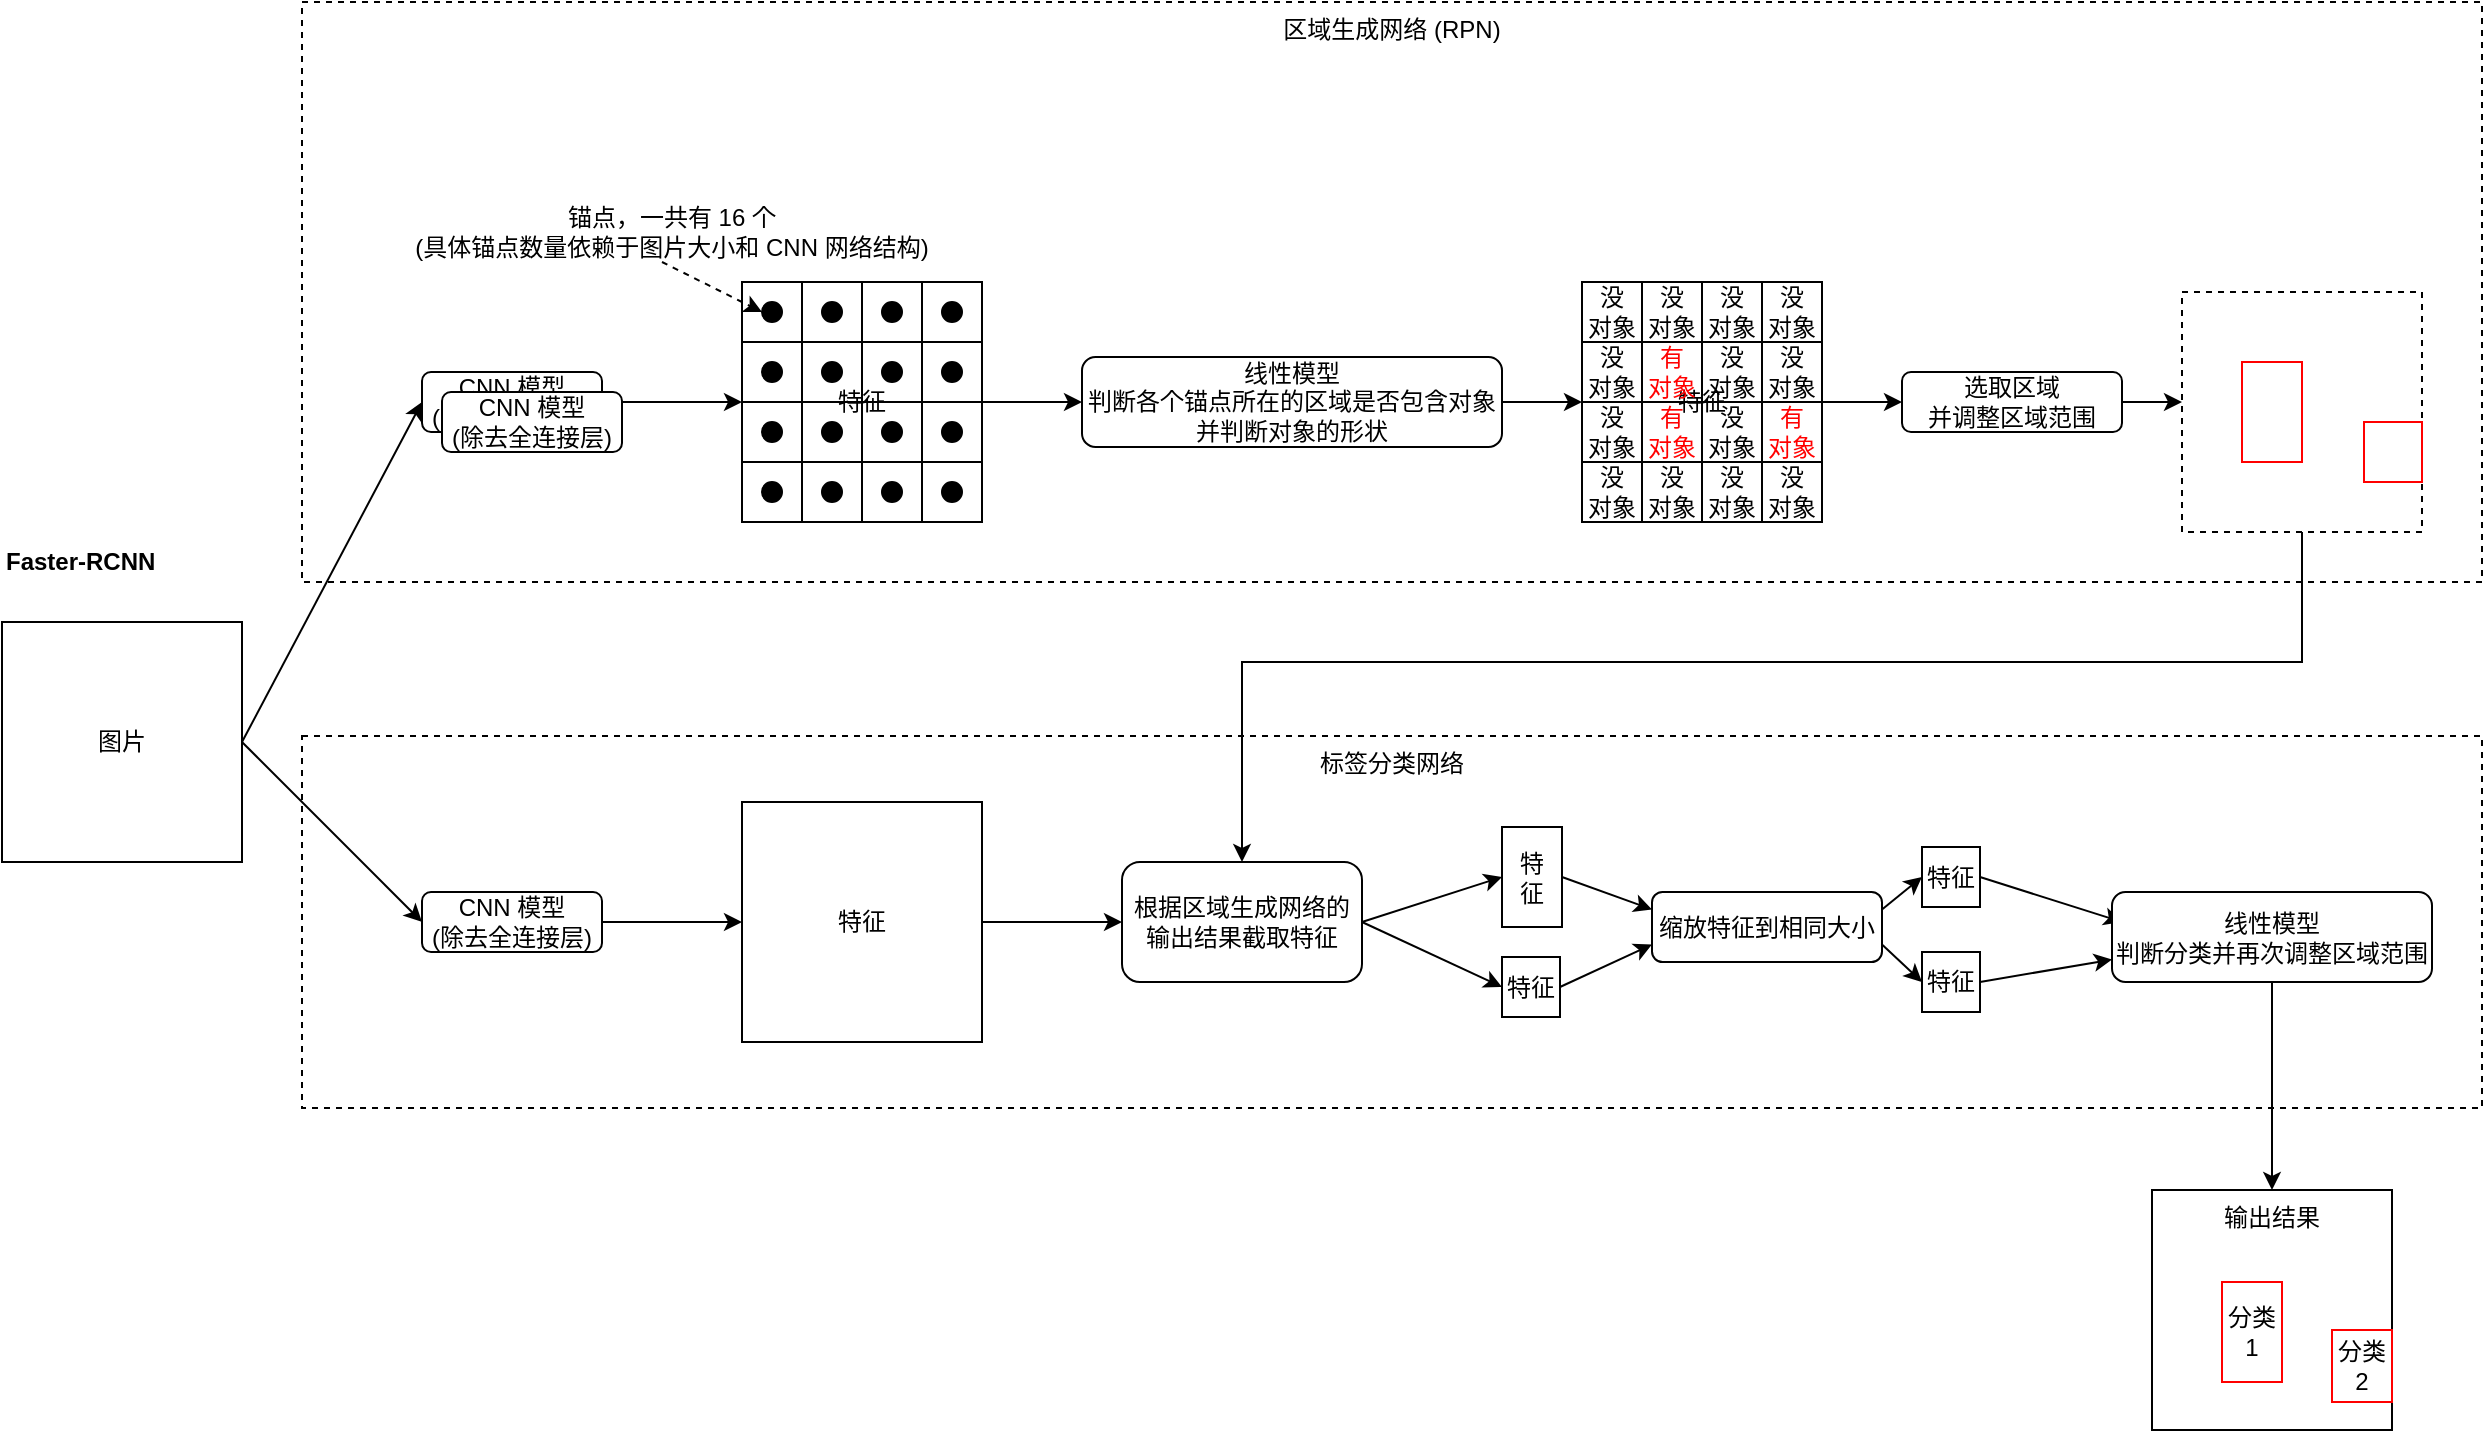<mxfile version="13.6.2" type="device"><diagram id="Btc5oF7qLQXWK9t3lB8u" name="Page-1"><mxGraphModel dx="1574" dy="2288" grid="1" gridSize="10" guides="1" tooltips="1" connect="1" arrows="1" fold="1" page="1" pageScale="1" pageWidth="827" pageHeight="1169" math="0" shadow="0"><root><mxCell id="0"/><mxCell id="1" parent="0"/><mxCell id="vnjPZSHBf0OG-vAJDKPx-126" value="标签分类网络" style="rounded=0;whiteSpace=wrap;html=1;align=center;dashed=1;verticalAlign=top;" parent="1" vertex="1"><mxGeometry x="190" y="317" width="1090" height="186" as="geometry"/></mxCell><mxCell id="vnjPZSHBf0OG-vAJDKPx-9" value="区域生成网络 (RPN)" style="rounded=0;whiteSpace=wrap;html=1;align=center;dashed=1;verticalAlign=top;" parent="1" vertex="1"><mxGeometry x="190" y="-50" width="1090" height="290" as="geometry"/></mxCell><mxCell id="vnjPZSHBf0OG-vAJDKPx-103" style="edgeStyle=none;rounded=0;orthogonalLoop=1;jettySize=auto;html=1;exitX=1;exitY=0.5;exitDx=0;exitDy=0;fontColor=#000000;entryX=0;entryY=0.5;entryDx=0;entryDy=0;" parent="1" source="vnjPZSHBf0OG-vAJDKPx-21" target="vnjPZSHBf0OG-vAJDKPx-102" edge="1"><mxGeometry relative="1" as="geometry"><mxPoint x="590" y="390" as="targetPoint"/></mxGeometry></mxCell><mxCell id="vnjPZSHBf0OG-vAJDKPx-104" style="edgeStyle=orthogonalEdgeStyle;rounded=0;orthogonalLoop=1;jettySize=auto;html=1;exitX=0.5;exitY=1;exitDx=0;exitDy=0;entryX=0.5;entryY=0;entryDx=0;entryDy=0;fontColor=#000000;" parent="1" source="vnjPZSHBf0OG-vAJDKPx-101" target="vnjPZSHBf0OG-vAJDKPx-102" edge="1"><mxGeometry relative="1" as="geometry"><Array as="points"><mxPoint x="1190" y="280"/><mxPoint x="660" y="280"/></Array></mxGeometry></mxCell><mxCell id="vnjPZSHBf0OG-vAJDKPx-101" value="" style="rounded=0;whiteSpace=wrap;html=1;dashed=1;" parent="1" vertex="1"><mxGeometry x="1130" y="95" width="120" height="120" as="geometry"/></mxCell><mxCell id="vnjPZSHBf0OG-vAJDKPx-5" style="rounded=0;orthogonalLoop=1;jettySize=auto;html=1;exitX=1;exitY=0.5;exitDx=0;exitDy=0;entryX=0;entryY=0.5;entryDx=0;entryDy=0;" parent="1" source="vnjPZSHBf0OG-vAJDKPx-1" target="vnjPZSHBf0OG-vAJDKPx-3" edge="1"><mxGeometry relative="1" as="geometry"/></mxCell><mxCell id="vnjPZSHBf0OG-vAJDKPx-6" style="edgeStyle=none;rounded=0;orthogonalLoop=1;jettySize=auto;html=1;exitX=1;exitY=0.5;exitDx=0;exitDy=0;entryX=0;entryY=0.5;entryDx=0;entryDy=0;" parent="1" source="vnjPZSHBf0OG-vAJDKPx-1" target="vnjPZSHBf0OG-vAJDKPx-4" edge="1"><mxGeometry relative="1" as="geometry"/></mxCell><mxCell id="vnjPZSHBf0OG-vAJDKPx-1" value="图片" style="rounded=0;whiteSpace=wrap;html=1;" parent="1" vertex="1"><mxGeometry x="40" y="260" width="120" height="120" as="geometry"/></mxCell><mxCell id="vnjPZSHBf0OG-vAJDKPx-2" value="Faster-RCNN" style="text;html=1;strokeColor=none;fillColor=none;align=left;verticalAlign=middle;whiteSpace=wrap;rounded=0;fontStyle=1" parent="1" vertex="1"><mxGeometry x="40" y="220" width="120" height="20" as="geometry"/></mxCell><mxCell id="vnjPZSHBf0OG-vAJDKPx-13" style="edgeStyle=none;rounded=0;orthogonalLoop=1;jettySize=auto;html=1;exitX=1;exitY=0.5;exitDx=0;exitDy=0;entryX=0;entryY=0.5;entryDx=0;entryDy=0;" parent="1" source="vnjPZSHBf0OG-vAJDKPx-3" target="vnjPZSHBf0OG-vAJDKPx-11" edge="1"><mxGeometry relative="1" as="geometry"/></mxCell><mxCell id="vnjPZSHBf0OG-vAJDKPx-3" value="CNN 模型&lt;br&gt;(除去全连接层)" style="rounded=1;whiteSpace=wrap;html=1;align=center;" parent="1" vertex="1"><mxGeometry x="250" y="135" width="90" height="30" as="geometry"/></mxCell><mxCell id="vnjPZSHBf0OG-vAJDKPx-14" style="edgeStyle=none;rounded=0;orthogonalLoop=1;jettySize=auto;html=1;exitX=1;exitY=0.5;exitDx=0;exitDy=0;entryX=0;entryY=0.5;entryDx=0;entryDy=0;" parent="1" source="vnjPZSHBf0OG-vAJDKPx-4" edge="1"><mxGeometry relative="1" as="geometry"><mxPoint x="410" y="410" as="targetPoint"/></mxGeometry></mxCell><mxCell id="vnjPZSHBf0OG-vAJDKPx-4" value="CNN 模型&lt;br&gt;(除去全连接层)" style="rounded=1;whiteSpace=wrap;html=1;align=center;" parent="1" vertex="1"><mxGeometry x="250" y="395" width="90" height="30" as="geometry"/></mxCell><mxCell id="vnjPZSHBf0OG-vAJDKPx-50" style="edgeStyle=none;rounded=0;orthogonalLoop=1;jettySize=auto;html=1;exitX=1;exitY=0.5;exitDx=0;exitDy=0;" parent="1" source="vnjPZSHBf0OG-vAJDKPx-11" target="vnjPZSHBf0OG-vAJDKPx-28" edge="1"><mxGeometry relative="1" as="geometry"/></mxCell><mxCell id="vnjPZSHBf0OG-vAJDKPx-11" value="特征" style="rounded=0;whiteSpace=wrap;html=1;" parent="1" vertex="1"><mxGeometry x="410" y="90" width="120" height="120" as="geometry"/></mxCell><mxCell id="vnjPZSHBf0OG-vAJDKPx-15" value="" style="endArrow=none;html=1;exitX=0;exitY=0.25;exitDx=0;exitDy=0;entryX=1;entryY=0.25;entryDx=0;entryDy=0;" parent="1" source="vnjPZSHBf0OG-vAJDKPx-11" target="vnjPZSHBf0OG-vAJDKPx-11" edge="1"><mxGeometry width="50" height="50" relative="1" as="geometry"><mxPoint x="410" y="310" as="sourcePoint"/><mxPoint x="460" y="260" as="targetPoint"/></mxGeometry></mxCell><mxCell id="vnjPZSHBf0OG-vAJDKPx-16" value="" style="endArrow=none;html=1;exitX=0;exitY=0.5;exitDx=0;exitDy=0;entryX=1;entryY=0.5;entryDx=0;entryDy=0;" parent="1" source="vnjPZSHBf0OG-vAJDKPx-11" target="vnjPZSHBf0OG-vAJDKPx-11" edge="1"><mxGeometry width="50" height="50" relative="1" as="geometry"><mxPoint x="420" y="130" as="sourcePoint"/><mxPoint x="540" y="130" as="targetPoint"/></mxGeometry></mxCell><mxCell id="vnjPZSHBf0OG-vAJDKPx-17" value="" style="endArrow=none;html=1;exitX=0;exitY=0.75;exitDx=0;exitDy=0;entryX=1;entryY=0.75;entryDx=0;entryDy=0;" parent="1" source="vnjPZSHBf0OG-vAJDKPx-11" target="vnjPZSHBf0OG-vAJDKPx-11" edge="1"><mxGeometry width="50" height="50" relative="1" as="geometry"><mxPoint x="430" y="140" as="sourcePoint"/><mxPoint x="550" y="140" as="targetPoint"/></mxGeometry></mxCell><mxCell id="vnjPZSHBf0OG-vAJDKPx-18" value="" style="endArrow=none;html=1;exitX=0.25;exitY=1;exitDx=0;exitDy=0;entryX=0.25;entryY=0;entryDx=0;entryDy=0;" parent="1" source="vnjPZSHBf0OG-vAJDKPx-11" target="vnjPZSHBf0OG-vAJDKPx-11" edge="1"><mxGeometry width="50" height="50" relative="1" as="geometry"><mxPoint x="420" y="190" as="sourcePoint"/><mxPoint x="540" y="190" as="targetPoint"/></mxGeometry></mxCell><mxCell id="vnjPZSHBf0OG-vAJDKPx-19" value="" style="endArrow=none;html=1;exitX=0.5;exitY=1;exitDx=0;exitDy=0;entryX=0.5;entryY=0;entryDx=0;entryDy=0;" parent="1" source="vnjPZSHBf0OG-vAJDKPx-11" target="vnjPZSHBf0OG-vAJDKPx-11" edge="1"><mxGeometry width="50" height="50" relative="1" as="geometry"><mxPoint x="450" y="220" as="sourcePoint"/><mxPoint x="450" y="100" as="targetPoint"/></mxGeometry></mxCell><mxCell id="vnjPZSHBf0OG-vAJDKPx-20" value="" style="endArrow=none;html=1;exitX=0.75;exitY=1;exitDx=0;exitDy=0;entryX=0.75;entryY=0;entryDx=0;entryDy=0;" parent="1" source="vnjPZSHBf0OG-vAJDKPx-11" target="vnjPZSHBf0OG-vAJDKPx-11" edge="1"><mxGeometry width="50" height="50" relative="1" as="geometry"><mxPoint x="480" y="220" as="sourcePoint"/><mxPoint x="480" y="100" as="targetPoint"/></mxGeometry></mxCell><mxCell id="vnjPZSHBf0OG-vAJDKPx-21" value="特征" style="rounded=0;whiteSpace=wrap;html=1;" parent="1" vertex="1"><mxGeometry x="410" y="350" width="120" height="120" as="geometry"/></mxCell><mxCell id="vnjPZSHBf0OG-vAJDKPx-74" style="edgeStyle=none;rounded=0;orthogonalLoop=1;jettySize=auto;html=1;exitX=1;exitY=0.5;exitDx=0;exitDy=0;entryX=0;entryY=0.5;entryDx=0;entryDy=0;" parent="1" source="vnjPZSHBf0OG-vAJDKPx-28" target="vnjPZSHBf0OG-vAJDKPx-51" edge="1"><mxGeometry relative="1" as="geometry"/></mxCell><mxCell id="vnjPZSHBf0OG-vAJDKPx-28" value="线性模型&lt;br&gt;判断各个锚点所在的区域是否包含对象&lt;br&gt;并判断对象的形状" style="rounded=1;whiteSpace=wrap;html=1;align=center;" parent="1" vertex="1"><mxGeometry x="580" y="127.5" width="210" height="45" as="geometry"/></mxCell><mxCell id="vnjPZSHBf0OG-vAJDKPx-30" value="" style="ellipse;whiteSpace=wrap;html=1;aspect=fixed;align=center;fillColor=#000000;" parent="1" vertex="1"><mxGeometry x="420" y="100" width="10" height="10" as="geometry"/></mxCell><mxCell id="vnjPZSHBf0OG-vAJDKPx-31" value="" style="ellipse;whiteSpace=wrap;html=1;aspect=fixed;align=center;fillColor=#000000;" parent="1" vertex="1"><mxGeometry x="450" y="100" width="10" height="10" as="geometry"/></mxCell><mxCell id="vnjPZSHBf0OG-vAJDKPx-32" value="" style="ellipse;whiteSpace=wrap;html=1;aspect=fixed;align=center;fillColor=#000000;" parent="1" vertex="1"><mxGeometry x="480" y="100" width="10" height="10" as="geometry"/></mxCell><mxCell id="vnjPZSHBf0OG-vAJDKPx-33" value="" style="ellipse;whiteSpace=wrap;html=1;aspect=fixed;align=center;fillColor=#000000;" parent="1" vertex="1"><mxGeometry x="510" y="100" width="10" height="10" as="geometry"/></mxCell><mxCell id="vnjPZSHBf0OG-vAJDKPx-35" value="" style="ellipse;whiteSpace=wrap;html=1;aspect=fixed;align=center;fillColor=#000000;" parent="1" vertex="1"><mxGeometry x="420" y="130" width="10" height="10" as="geometry"/></mxCell><mxCell id="vnjPZSHBf0OG-vAJDKPx-36" value="" style="ellipse;whiteSpace=wrap;html=1;aspect=fixed;align=center;fillColor=#000000;" parent="1" vertex="1"><mxGeometry x="450" y="130" width="10" height="10" as="geometry"/></mxCell><mxCell id="vnjPZSHBf0OG-vAJDKPx-37" value="" style="ellipse;whiteSpace=wrap;html=1;aspect=fixed;align=center;fillColor=#000000;" parent="1" vertex="1"><mxGeometry x="480" y="130" width="10" height="10" as="geometry"/></mxCell><mxCell id="vnjPZSHBf0OG-vAJDKPx-38" value="" style="ellipse;whiteSpace=wrap;html=1;aspect=fixed;align=center;fillColor=#000000;" parent="1" vertex="1"><mxGeometry x="510" y="130" width="10" height="10" as="geometry"/></mxCell><mxCell id="vnjPZSHBf0OG-vAJDKPx-39" value="" style="ellipse;whiteSpace=wrap;html=1;aspect=fixed;align=center;fillColor=#000000;" parent="1" vertex="1"><mxGeometry x="420" y="160" width="10" height="10" as="geometry"/></mxCell><mxCell id="vnjPZSHBf0OG-vAJDKPx-40" value="" style="ellipse;whiteSpace=wrap;html=1;aspect=fixed;align=center;fillColor=#000000;" parent="1" vertex="1"><mxGeometry x="450" y="160" width="10" height="10" as="geometry"/></mxCell><mxCell id="vnjPZSHBf0OG-vAJDKPx-41" value="" style="ellipse;whiteSpace=wrap;html=1;aspect=fixed;align=center;fillColor=#000000;" parent="1" vertex="1"><mxGeometry x="480" y="160" width="10" height="10" as="geometry"/></mxCell><mxCell id="vnjPZSHBf0OG-vAJDKPx-42" value="" style="ellipse;whiteSpace=wrap;html=1;aspect=fixed;align=center;fillColor=#000000;" parent="1" vertex="1"><mxGeometry x="510" y="160" width="10" height="10" as="geometry"/></mxCell><mxCell id="vnjPZSHBf0OG-vAJDKPx-43" value="" style="ellipse;whiteSpace=wrap;html=1;aspect=fixed;align=center;fillColor=#000000;" parent="1" vertex="1"><mxGeometry x="420" y="190" width="10" height="10" as="geometry"/></mxCell><mxCell id="vnjPZSHBf0OG-vAJDKPx-44" value="" style="ellipse;whiteSpace=wrap;html=1;aspect=fixed;align=center;fillColor=#000000;" parent="1" vertex="1"><mxGeometry x="450" y="190" width="10" height="10" as="geometry"/></mxCell><mxCell id="vnjPZSHBf0OG-vAJDKPx-45" value="" style="ellipse;whiteSpace=wrap;html=1;aspect=fixed;align=center;fillColor=#000000;" parent="1" vertex="1"><mxGeometry x="480" y="190" width="10" height="10" as="geometry"/></mxCell><mxCell id="vnjPZSHBf0OG-vAJDKPx-46" value="" style="ellipse;whiteSpace=wrap;html=1;aspect=fixed;align=center;fillColor=#000000;" parent="1" vertex="1"><mxGeometry x="510" y="190" width="10" height="10" as="geometry"/></mxCell><mxCell id="vnjPZSHBf0OG-vAJDKPx-48" value="" style="endArrow=classic;html=1;entryX=0;entryY=0.5;entryDx=0;entryDy=0;dashed=1;" parent="1" target="vnjPZSHBf0OG-vAJDKPx-30" edge="1"><mxGeometry width="50" height="50" relative="1" as="geometry"><mxPoint x="370" y="80" as="sourcePoint"/><mxPoint x="410" y="150" as="targetPoint"/></mxGeometry></mxCell><mxCell id="vnjPZSHBf0OG-vAJDKPx-49" value="锚点，一共有 16 个&lt;br&gt;(具体锚点数量依赖于图片大小和 CNN 网络结构)" style="text;html=1;strokeColor=none;fillColor=none;align=center;verticalAlign=middle;whiteSpace=wrap;rounded=0;" parent="1" vertex="1"><mxGeometry x="240" y="50" width="270" height="30" as="geometry"/></mxCell><mxCell id="vnjPZSHBf0OG-vAJDKPx-96" style="edgeStyle=none;rounded=0;orthogonalLoop=1;jettySize=auto;html=1;exitX=1;exitY=0.5;exitDx=0;exitDy=0;entryX=0;entryY=0.5;entryDx=0;entryDy=0;fontColor=#000000;" parent="1" source="vnjPZSHBf0OG-vAJDKPx-51" target="vnjPZSHBf0OG-vAJDKPx-95" edge="1"><mxGeometry relative="1" as="geometry"/></mxCell><mxCell id="vnjPZSHBf0OG-vAJDKPx-51" value="特征" style="rounded=0;whiteSpace=wrap;html=1;" parent="1" vertex="1"><mxGeometry x="830" y="90" width="120" height="120" as="geometry"/></mxCell><mxCell id="vnjPZSHBf0OG-vAJDKPx-52" value="" style="endArrow=none;html=1;exitX=0;exitY=0.25;exitDx=0;exitDy=0;entryX=1;entryY=0.25;entryDx=0;entryDy=0;" parent="1" source="vnjPZSHBf0OG-vAJDKPx-51" target="vnjPZSHBf0OG-vAJDKPx-51" edge="1"><mxGeometry width="50" height="50" relative="1" as="geometry"><mxPoint x="830" y="310" as="sourcePoint"/><mxPoint x="880" y="260" as="targetPoint"/></mxGeometry></mxCell><mxCell id="vnjPZSHBf0OG-vAJDKPx-53" value="" style="endArrow=none;html=1;exitX=0;exitY=0.5;exitDx=0;exitDy=0;entryX=1;entryY=0.5;entryDx=0;entryDy=0;" parent="1" source="vnjPZSHBf0OG-vAJDKPx-51" target="vnjPZSHBf0OG-vAJDKPx-51" edge="1"><mxGeometry width="50" height="50" relative="1" as="geometry"><mxPoint x="840" y="130" as="sourcePoint"/><mxPoint x="960" y="130" as="targetPoint"/></mxGeometry></mxCell><mxCell id="vnjPZSHBf0OG-vAJDKPx-54" value="" style="endArrow=none;html=1;exitX=0;exitY=0.75;exitDx=0;exitDy=0;entryX=1;entryY=0.75;entryDx=0;entryDy=0;" parent="1" source="vnjPZSHBf0OG-vAJDKPx-51" target="vnjPZSHBf0OG-vAJDKPx-51" edge="1"><mxGeometry width="50" height="50" relative="1" as="geometry"><mxPoint x="850" y="140" as="sourcePoint"/><mxPoint x="970" y="140" as="targetPoint"/></mxGeometry></mxCell><mxCell id="vnjPZSHBf0OG-vAJDKPx-55" value="" style="endArrow=none;html=1;exitX=0.25;exitY=1;exitDx=0;exitDy=0;entryX=0.25;entryY=0;entryDx=0;entryDy=0;" parent="1" source="vnjPZSHBf0OG-vAJDKPx-51" target="vnjPZSHBf0OG-vAJDKPx-51" edge="1"><mxGeometry width="50" height="50" relative="1" as="geometry"><mxPoint x="840" y="190" as="sourcePoint"/><mxPoint x="960" y="190" as="targetPoint"/></mxGeometry></mxCell><mxCell id="vnjPZSHBf0OG-vAJDKPx-56" value="" style="endArrow=none;html=1;exitX=0.5;exitY=1;exitDx=0;exitDy=0;entryX=0.5;entryY=0;entryDx=0;entryDy=0;" parent="1" source="vnjPZSHBf0OG-vAJDKPx-51" target="vnjPZSHBf0OG-vAJDKPx-51" edge="1"><mxGeometry width="50" height="50" relative="1" as="geometry"><mxPoint x="870" y="220" as="sourcePoint"/><mxPoint x="870" y="100" as="targetPoint"/></mxGeometry></mxCell><mxCell id="vnjPZSHBf0OG-vAJDKPx-57" value="" style="endArrow=none;html=1;exitX=0.75;exitY=1;exitDx=0;exitDy=0;entryX=0.75;entryY=0;entryDx=0;entryDy=0;" parent="1" source="vnjPZSHBf0OG-vAJDKPx-51" target="vnjPZSHBf0OG-vAJDKPx-51" edge="1"><mxGeometry width="50" height="50" relative="1" as="geometry"><mxPoint x="900" y="220" as="sourcePoint"/><mxPoint x="900" y="100" as="targetPoint"/></mxGeometry></mxCell><mxCell id="vnjPZSHBf0OG-vAJDKPx-75" value="没&lt;br&gt;对象" style="text;html=1;strokeColor=none;fillColor=none;align=center;verticalAlign=middle;whiteSpace=wrap;rounded=0;" parent="1" vertex="1"><mxGeometry x="825" y="95" width="40" height="20" as="geometry"/></mxCell><mxCell id="vnjPZSHBf0OG-vAJDKPx-77" value="没&lt;br&gt;对象" style="text;html=1;strokeColor=none;fillColor=none;align=center;verticalAlign=middle;whiteSpace=wrap;rounded=0;" parent="1" vertex="1"><mxGeometry x="855" y="95" width="40" height="20" as="geometry"/></mxCell><mxCell id="vnjPZSHBf0OG-vAJDKPx-78" value="有&lt;br&gt;对象" style="text;html=1;strokeColor=none;fillColor=none;align=center;verticalAlign=middle;whiteSpace=wrap;rounded=0;fontColor=#FF0000;" parent="1" vertex="1"><mxGeometry x="855" y="125" width="40" height="20" as="geometry"/></mxCell><mxCell id="vnjPZSHBf0OG-vAJDKPx-79" value="有&lt;br&gt;对象" style="text;html=1;strokeColor=none;fillColor=none;align=center;verticalAlign=middle;whiteSpace=wrap;rounded=0;fontColor=#FF0000;" parent="1" vertex="1"><mxGeometry x="855" y="155" width="40" height="20" as="geometry"/></mxCell><mxCell id="vnjPZSHBf0OG-vAJDKPx-82" value="没&lt;br&gt;对象" style="text;html=1;strokeColor=none;fillColor=none;align=center;verticalAlign=middle;whiteSpace=wrap;rounded=0;" parent="1" vertex="1"><mxGeometry x="885" y="95" width="40" height="20" as="geometry"/></mxCell><mxCell id="vnjPZSHBf0OG-vAJDKPx-83" value="没&lt;br&gt;对象" style="text;html=1;strokeColor=none;fillColor=none;align=center;verticalAlign=middle;whiteSpace=wrap;rounded=0;" parent="1" vertex="1"><mxGeometry x="915" y="95" width="40" height="20" as="geometry"/></mxCell><mxCell id="vnjPZSHBf0OG-vAJDKPx-84" value="没&lt;br&gt;对象" style="text;html=1;strokeColor=none;fillColor=none;align=center;verticalAlign=middle;whiteSpace=wrap;rounded=0;" parent="1" vertex="1"><mxGeometry x="825" y="125" width="40" height="20" as="geometry"/></mxCell><mxCell id="vnjPZSHBf0OG-vAJDKPx-85" value="没&lt;br&gt;对象" style="text;html=1;strokeColor=none;fillColor=none;align=center;verticalAlign=middle;whiteSpace=wrap;rounded=0;" parent="1" vertex="1"><mxGeometry x="825" y="155" width="40" height="20" as="geometry"/></mxCell><mxCell id="vnjPZSHBf0OG-vAJDKPx-86" value="没&lt;br&gt;对象" style="text;html=1;strokeColor=none;fillColor=none;align=center;verticalAlign=middle;whiteSpace=wrap;rounded=0;" parent="1" vertex="1"><mxGeometry x="825" y="185" width="40" height="20" as="geometry"/></mxCell><mxCell id="vnjPZSHBf0OG-vAJDKPx-88" value="没&lt;br&gt;对象" style="text;html=1;strokeColor=none;fillColor=none;align=center;verticalAlign=middle;whiteSpace=wrap;rounded=0;" parent="1" vertex="1"><mxGeometry x="855" y="185" width="40" height="20" as="geometry"/></mxCell><mxCell id="vnjPZSHBf0OG-vAJDKPx-89" value="没&lt;br&gt;对象" style="text;html=1;strokeColor=none;fillColor=none;align=center;verticalAlign=middle;whiteSpace=wrap;rounded=0;" parent="1" vertex="1"><mxGeometry x="885" y="185" width="40" height="20" as="geometry"/></mxCell><mxCell id="vnjPZSHBf0OG-vAJDKPx-90" value="没&lt;br&gt;对象" style="text;html=1;strokeColor=none;fillColor=none;align=center;verticalAlign=middle;whiteSpace=wrap;rounded=0;" parent="1" vertex="1"><mxGeometry x="885" y="155" width="40" height="20" as="geometry"/></mxCell><mxCell id="vnjPZSHBf0OG-vAJDKPx-91" value="没&lt;br&gt;对象" style="text;html=1;strokeColor=none;fillColor=none;align=center;verticalAlign=middle;whiteSpace=wrap;rounded=0;" parent="1" vertex="1"><mxGeometry x="885" y="125" width="40" height="20" as="geometry"/></mxCell><mxCell id="vnjPZSHBf0OG-vAJDKPx-92" value="没&lt;br&gt;对象" style="text;html=1;strokeColor=none;fillColor=none;align=center;verticalAlign=middle;whiteSpace=wrap;rounded=0;" parent="1" vertex="1"><mxGeometry x="915" y="125" width="40" height="20" as="geometry"/></mxCell><mxCell id="vnjPZSHBf0OG-vAJDKPx-93" value="有&lt;br&gt;对象" style="text;html=1;strokeColor=none;fillColor=none;align=center;verticalAlign=middle;whiteSpace=wrap;rounded=0;fontColor=#FF0000;" parent="1" vertex="1"><mxGeometry x="915" y="155" width="40" height="20" as="geometry"/></mxCell><mxCell id="vnjPZSHBf0OG-vAJDKPx-94" value="没&lt;br&gt;对象" style="text;html=1;strokeColor=none;fillColor=none;align=center;verticalAlign=middle;whiteSpace=wrap;rounded=0;" parent="1" vertex="1"><mxGeometry x="915" y="185" width="40" height="20" as="geometry"/></mxCell><mxCell id="vnjPZSHBf0OG-vAJDKPx-100" style="edgeStyle=none;rounded=0;orthogonalLoop=1;jettySize=auto;html=1;exitX=1;exitY=0.5;exitDx=0;exitDy=0;fontColor=#000000;" parent="1" source="vnjPZSHBf0OG-vAJDKPx-95" edge="1"><mxGeometry relative="1" as="geometry"><mxPoint x="1110" y="150" as="sourcePoint"/><mxPoint x="1130.0" y="150" as="targetPoint"/></mxGeometry></mxCell><mxCell id="vnjPZSHBf0OG-vAJDKPx-95" value="选取区域&lt;br&gt;并调整区域范围" style="rounded=1;whiteSpace=wrap;html=1;align=center;fillColor=#FFFFFF;" parent="1" vertex="1"><mxGeometry x="990" y="135" width="110" height="30" as="geometry"/></mxCell><mxCell id="vnjPZSHBf0OG-vAJDKPx-97" value="" style="rounded=0;whiteSpace=wrap;html=1;fillColor=#FFFFFF;fontColor=#000000;align=center;strokeColor=#FF0000;" parent="1" vertex="1"><mxGeometry x="1160" y="130" width="30" height="50" as="geometry"/></mxCell><mxCell id="vnjPZSHBf0OG-vAJDKPx-98" value="" style="rounded=0;whiteSpace=wrap;html=1;fillColor=#FFFFFF;fontColor=#000000;align=center;strokeColor=#FF0000;" parent="1" vertex="1"><mxGeometry x="1221" y="160" width="29" height="30" as="geometry"/></mxCell><mxCell id="vnjPZSHBf0OG-vAJDKPx-108" style="rounded=0;orthogonalLoop=1;jettySize=auto;html=1;exitX=1;exitY=0.5;exitDx=0;exitDy=0;entryX=0;entryY=0.5;entryDx=0;entryDy=0;fontColor=#000000;" parent="1" source="vnjPZSHBf0OG-vAJDKPx-102" target="vnjPZSHBf0OG-vAJDKPx-106" edge="1"><mxGeometry relative="1" as="geometry"/></mxCell><mxCell id="vnjPZSHBf0OG-vAJDKPx-109" style="edgeStyle=none;rounded=0;orthogonalLoop=1;jettySize=auto;html=1;exitX=1;exitY=0.5;exitDx=0;exitDy=0;entryX=0;entryY=0.5;entryDx=0;entryDy=0;fontColor=#000000;" parent="1" source="vnjPZSHBf0OG-vAJDKPx-102" target="vnjPZSHBf0OG-vAJDKPx-107" edge="1"><mxGeometry relative="1" as="geometry"/></mxCell><mxCell id="vnjPZSHBf0OG-vAJDKPx-102" value="根据区域生成网络的输出结果截取特征" style="rounded=1;whiteSpace=wrap;html=1;strokeColor=#000000;fillColor=#FFFFFF;fontColor=#000000;align=center;" parent="1" vertex="1"><mxGeometry x="600" y="380" width="120" height="60" as="geometry"/></mxCell><mxCell id="vnjPZSHBf0OG-vAJDKPx-111" style="edgeStyle=none;rounded=0;orthogonalLoop=1;jettySize=auto;html=1;exitX=1;exitY=0.5;exitDx=0;exitDy=0;entryX=0;entryY=0.25;entryDx=0;entryDy=0;fontColor=#000000;" parent="1" source="vnjPZSHBf0OG-vAJDKPx-106" target="vnjPZSHBf0OG-vAJDKPx-110" edge="1"><mxGeometry relative="1" as="geometry"/></mxCell><mxCell id="vnjPZSHBf0OG-vAJDKPx-106" value="特&lt;br&gt;征" style="rounded=0;whiteSpace=wrap;html=1;fillColor=#FFFFFF;fontColor=#000000;align=center;" parent="1" vertex="1"><mxGeometry x="790" y="362.5" width="30" height="50" as="geometry"/></mxCell><mxCell id="vnjPZSHBf0OG-vAJDKPx-112" style="edgeStyle=none;rounded=0;orthogonalLoop=1;jettySize=auto;html=1;exitX=1;exitY=0.5;exitDx=0;exitDy=0;entryX=0;entryY=0.75;entryDx=0;entryDy=0;fontColor=#000000;" parent="1" source="vnjPZSHBf0OG-vAJDKPx-107" target="vnjPZSHBf0OG-vAJDKPx-110" edge="1"><mxGeometry relative="1" as="geometry"/></mxCell><mxCell id="vnjPZSHBf0OG-vAJDKPx-107" value="特征" style="rounded=0;whiteSpace=wrap;html=1;fillColor=#FFFFFF;fontColor=#000000;align=center;" parent="1" vertex="1"><mxGeometry x="790" y="427.5" width="29" height="30" as="geometry"/></mxCell><mxCell id="vnjPZSHBf0OG-vAJDKPx-116" style="edgeStyle=none;rounded=0;orthogonalLoop=1;jettySize=auto;html=1;exitX=1;exitY=0.25;exitDx=0;exitDy=0;entryX=0;entryY=0.5;entryDx=0;entryDy=0;fontColor=#000000;" parent="1" source="vnjPZSHBf0OG-vAJDKPx-110" target="vnjPZSHBf0OG-vAJDKPx-114" edge="1"><mxGeometry relative="1" as="geometry"/></mxCell><mxCell id="vnjPZSHBf0OG-vAJDKPx-117" style="edgeStyle=none;rounded=0;orthogonalLoop=1;jettySize=auto;html=1;exitX=1;exitY=0.75;exitDx=0;exitDy=0;entryX=0;entryY=0.5;entryDx=0;entryDy=0;fontColor=#000000;" parent="1" source="vnjPZSHBf0OG-vAJDKPx-110" target="vnjPZSHBf0OG-vAJDKPx-115" edge="1"><mxGeometry relative="1" as="geometry"/></mxCell><mxCell id="vnjPZSHBf0OG-vAJDKPx-110" value="缩放特征到相同大小" style="rounded=1;whiteSpace=wrap;html=1;strokeColor=#000000;fillColor=#FFFFFF;fontColor=#000000;align=center;" parent="1" vertex="1"><mxGeometry x="865" y="395" width="115" height="35" as="geometry"/></mxCell><mxCell id="vnjPZSHBf0OG-vAJDKPx-119" style="edgeStyle=none;rounded=0;orthogonalLoop=1;jettySize=auto;html=1;exitX=1;exitY=0.5;exitDx=0;exitDy=0;fontColor=#000000;" parent="1" source="vnjPZSHBf0OG-vAJDKPx-114" edge="1"><mxGeometry relative="1" as="geometry"><mxPoint x="1100" y="410" as="targetPoint"/></mxGeometry></mxCell><mxCell id="vnjPZSHBf0OG-vAJDKPx-114" value="特征" style="rounded=0;whiteSpace=wrap;html=1;fillColor=#FFFFFF;fontColor=#000000;align=center;" parent="1" vertex="1"><mxGeometry x="1000" y="372.5" width="29" height="30" as="geometry"/></mxCell><mxCell id="vnjPZSHBf0OG-vAJDKPx-120" style="edgeStyle=none;rounded=0;orthogonalLoop=1;jettySize=auto;html=1;exitX=1;exitY=0.5;exitDx=0;exitDy=0;fontColor=#000000;entryX=0;entryY=0.75;entryDx=0;entryDy=0;" parent="1" source="vnjPZSHBf0OG-vAJDKPx-115" target="vnjPZSHBf0OG-vAJDKPx-118" edge="1"><mxGeometry relative="1" as="geometry"><mxPoint x="1090.0" y="420" as="targetPoint"/></mxGeometry></mxCell><mxCell id="vnjPZSHBf0OG-vAJDKPx-115" value="特征" style="rounded=0;whiteSpace=wrap;html=1;fillColor=#FFFFFF;fontColor=#000000;align=center;" parent="1" vertex="1"><mxGeometry x="1000" y="425" width="29" height="30" as="geometry"/></mxCell><mxCell id="vnjPZSHBf0OG-vAJDKPx-122" style="edgeStyle=none;rounded=0;orthogonalLoop=1;jettySize=auto;html=1;exitX=0.5;exitY=1;exitDx=0;exitDy=0;entryX=0.5;entryY=0;entryDx=0;entryDy=0;fontColor=#000000;" parent="1" source="vnjPZSHBf0OG-vAJDKPx-118" target="vnjPZSHBf0OG-vAJDKPx-121" edge="1"><mxGeometry relative="1" as="geometry"/></mxCell><mxCell id="vnjPZSHBf0OG-vAJDKPx-118" value="线性模型&lt;br&gt;判断分类并再次调整区域范围" style="rounded=1;whiteSpace=wrap;html=1;strokeColor=#000000;fillColor=#FFFFFF;fontColor=#000000;align=center;" parent="1" vertex="1"><mxGeometry x="1095" y="395" width="160" height="45" as="geometry"/></mxCell><mxCell id="vnjPZSHBf0OG-vAJDKPx-121" value="输出结果" style="rounded=0;whiteSpace=wrap;html=1;verticalAlign=top;" parent="1" vertex="1"><mxGeometry x="1115" y="544" width="120" height="120" as="geometry"/></mxCell><mxCell id="vnjPZSHBf0OG-vAJDKPx-124" value="分类1" style="rounded=0;whiteSpace=wrap;html=1;fillColor=#FFFFFF;fontColor=#000000;align=center;strokeColor=#FF0000;" parent="1" vertex="1"><mxGeometry x="1150" y="590" width="30" height="50" as="geometry"/></mxCell><mxCell id="vnjPZSHBf0OG-vAJDKPx-125" value="分类2" style="rounded=0;whiteSpace=wrap;html=1;fillColor=#FFFFFF;fontColor=#000000;align=center;strokeColor=#FF0000;" parent="1" vertex="1"><mxGeometry x="1205" y="614" width="30" height="36" as="geometry"/></mxCell><mxCell id="QYxI_0-CiH6frEHKBeT6-1" value="CNN 模型&lt;br&gt;(除去全连接层)" style="rounded=1;whiteSpace=wrap;html=1;align=center;" vertex="1" parent="1"><mxGeometry x="260" y="145" width="90" height="30" as="geometry"/></mxCell></root></mxGraphModel></diagram></mxfile>